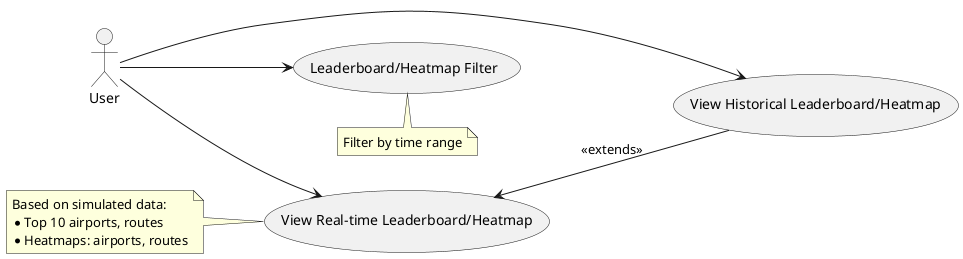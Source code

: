@startuml heatmap

left to right direction

actor User as user

 
usecase "View Real-time Leaderboard/Heatmap" as view_real_time
usecase "View Historical Leaderboard/Heatmap" as view_historical
usecase "Leaderboard/Heatmap Filter" as filter

user --> view_real_time
user --> view_historical
user --> filter

view_real_time <-- view_historical : <<extends>>

note bottom of filter: Filter by time range

note left of view_real_time
Based on simulated data:
* Top 10 airports, routes
* Heatmaps: airports, routes
end note

@enduml
